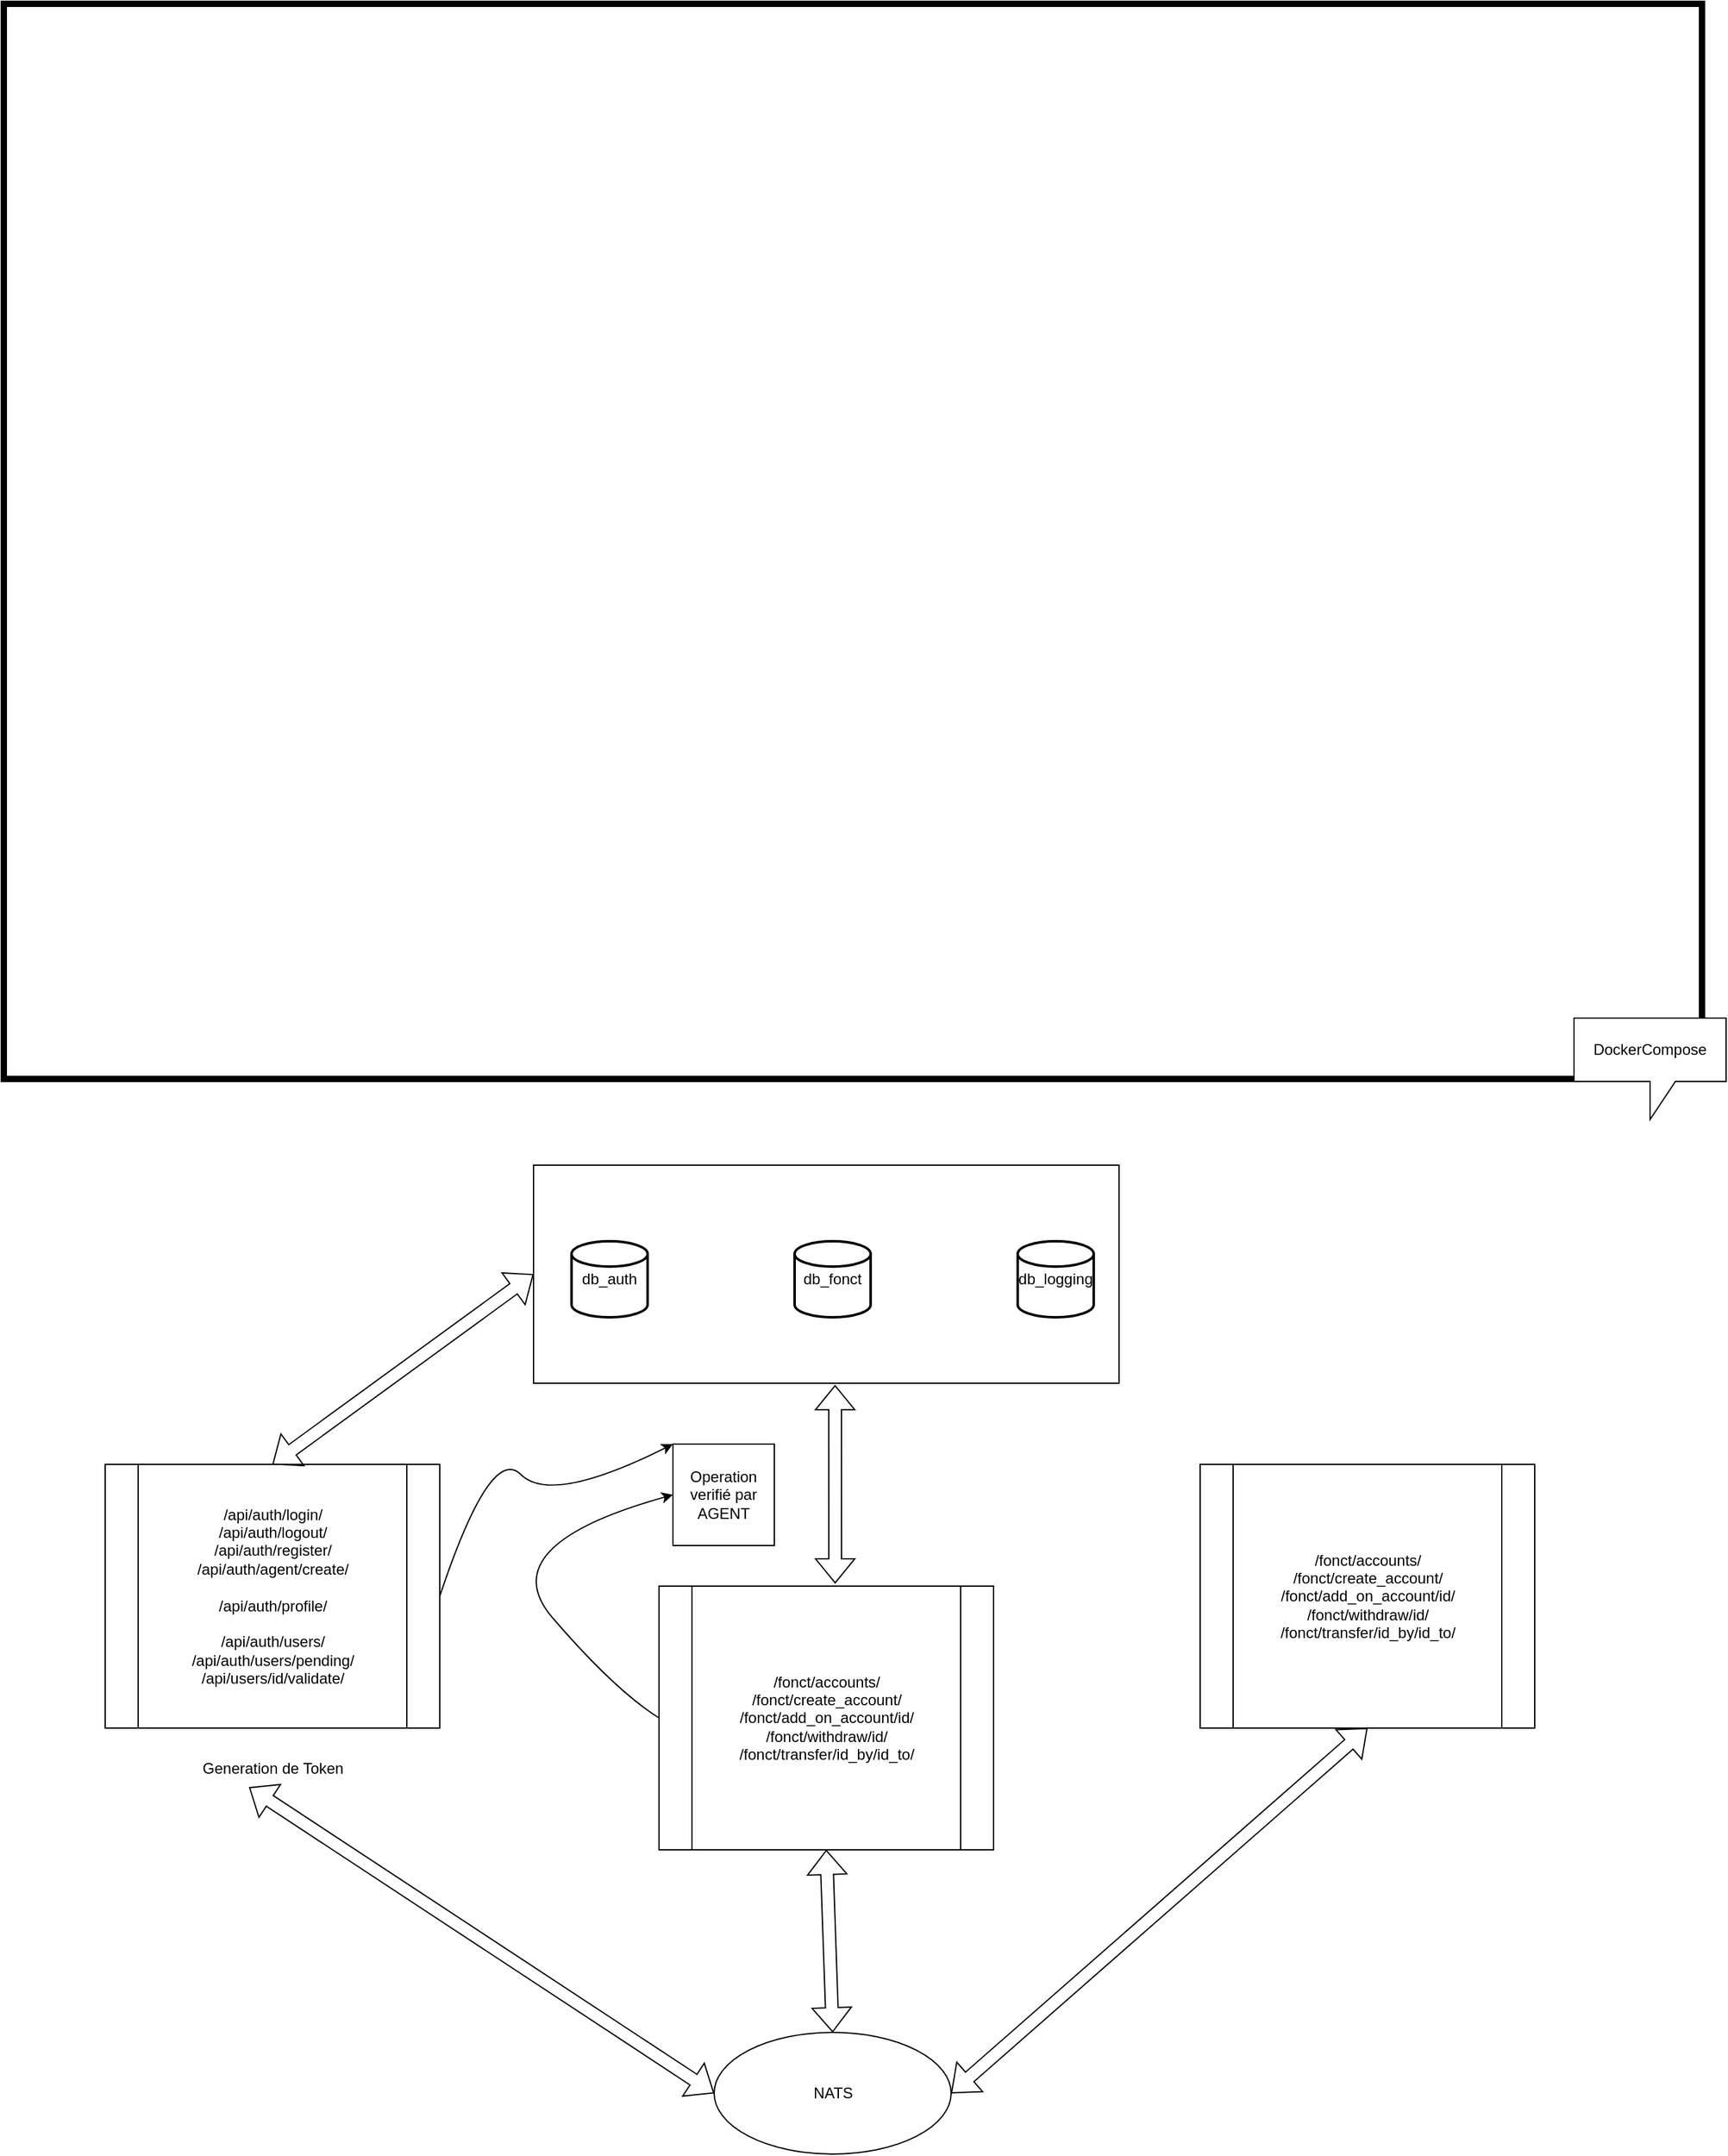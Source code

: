 <mxfile version="27.0.9">
  <diagram name="Page-1" id="K2SqajzLNQTsDvp8JmF6">
    <mxGraphModel dx="1612" dy="1774" grid="1" gridSize="16" guides="1" tooltips="1" connect="1" arrows="1" fold="1" page="1" pageScale="1" pageWidth="980" pageHeight="1390" math="0" shadow="0">
      <root>
        <mxCell id="0" />
        <mxCell id="1" parent="0" />
        <mxCell id="Z0aOPZkujFgV53p4emnq-3" value="" style="rounded=0;whiteSpace=wrap;html=1;" vertex="1" parent="1">
          <mxGeometry x="322" y="36" width="462" height="172" as="geometry" />
        </mxCell>
        <mxCell id="Z0aOPZkujFgV53p4emnq-1" value="db_auth" style="strokeWidth=2;html=1;shape=mxgraph.flowchart.database;whiteSpace=wrap;" vertex="1" parent="1">
          <mxGeometry x="352" y="96" width="60" height="60" as="geometry" />
        </mxCell>
        <mxCell id="Z0aOPZkujFgV53p4emnq-2" value="db_fonct" style="strokeWidth=2;html=1;shape=mxgraph.flowchart.database;whiteSpace=wrap;" vertex="1" parent="1">
          <mxGeometry x="528" y="96" width="60" height="60" as="geometry" />
        </mxCell>
        <mxCell id="Z0aOPZkujFgV53p4emnq-4" value="/api/auth/login/&lt;br&gt;/api/auth/logout/&lt;br&gt;&lt;div&gt;/api/auth/register/&lt;br&gt;/api/auth/agent/create/&lt;br&gt;&lt;br&gt;/api/auth/profile/&lt;br&gt;&lt;br&gt;/api/auth/users/&lt;br&gt;/api/auth/users/pending/&lt;br&gt;/api/users/id/validate/&lt;/div&gt;" style="shape=process;whiteSpace=wrap;html=1;backgroundOutline=1;" vertex="1" parent="1">
          <mxGeometry x="-16" y="272" width="264" height="208" as="geometry" />
        </mxCell>
        <mxCell id="Z0aOPZkujFgV53p4emnq-9" value="" style="shape=flexArrow;endArrow=classic;startArrow=classic;html=1;rounded=0;exitX=0.5;exitY=0;exitDx=0;exitDy=0;entryX=0;entryY=0.5;entryDx=0;entryDy=0;" edge="1" parent="1" source="Z0aOPZkujFgV53p4emnq-4" target="Z0aOPZkujFgV53p4emnq-3">
          <mxGeometry width="100" height="100" relative="1" as="geometry">
            <mxPoint x="320" y="292" as="sourcePoint" />
            <mxPoint x="420" y="192" as="targetPoint" />
          </mxGeometry>
        </mxCell>
        <mxCell id="Z0aOPZkujFgV53p4emnq-10" value="Generation de Token" style="text;html=1;align=center;verticalAlign=middle;resizable=0;points=[];autosize=1;strokeColor=none;fillColor=none;" vertex="1" parent="1">
          <mxGeometry x="44" y="496" width="144" height="32" as="geometry" />
        </mxCell>
        <mxCell id="Z0aOPZkujFgV53p4emnq-12" value="db_logging" style="strokeWidth=2;html=1;shape=mxgraph.flowchart.database;whiteSpace=wrap;" vertex="1" parent="1">
          <mxGeometry x="704" y="96" width="60" height="60" as="geometry" />
        </mxCell>
        <mxCell id="Z0aOPZkujFgV53p4emnq-13" value="/fonct/accounts/&lt;br&gt;/fonct/create_account/&lt;br&gt;/fonct/add_on_account/id/&lt;br&gt;/fonct/withdraw/id/&lt;br&gt;/fonct/transfer/id_by/id_to/" style="shape=process;whiteSpace=wrap;html=1;backgroundOutline=1;" vertex="1" parent="1">
          <mxGeometry x="421" y="368" width="264" height="208" as="geometry" />
        </mxCell>
        <mxCell id="Z0aOPZkujFgV53p4emnq-14" value="Operation verifié par AGENT" style="whiteSpace=wrap;html=1;aspect=fixed;" vertex="1" parent="1">
          <mxGeometry x="432" y="256" width="80" height="80" as="geometry" />
        </mxCell>
        <mxCell id="Z0aOPZkujFgV53p4emnq-15" value="" style="curved=1;endArrow=classic;html=1;rounded=0;exitX=0;exitY=0.5;exitDx=0;exitDy=0;entryX=0;entryY=0.5;entryDx=0;entryDy=0;" edge="1" parent="1" source="Z0aOPZkujFgV53p4emnq-13" target="Z0aOPZkujFgV53p4emnq-14">
          <mxGeometry width="50" height="50" relative="1" as="geometry">
            <mxPoint x="336" y="450" as="sourcePoint" />
            <mxPoint x="512" y="288" as="targetPoint" />
            <Array as="points">
              <mxPoint x="386" y="450" />
              <mxPoint x="288" y="336" />
            </Array>
          </mxGeometry>
        </mxCell>
        <mxCell id="Z0aOPZkujFgV53p4emnq-16" value="" style="shape=flexArrow;endArrow=classic;startArrow=classic;html=1;rounded=0;entryX=0.515;entryY=1.008;entryDx=0;entryDy=0;entryPerimeter=0;" edge="1" parent="1" target="Z0aOPZkujFgV53p4emnq-3">
          <mxGeometry width="100" height="100" relative="1" as="geometry">
            <mxPoint x="560" y="366" as="sourcePoint" />
            <mxPoint x="606" y="256" as="targetPoint" />
          </mxGeometry>
        </mxCell>
        <mxCell id="Z0aOPZkujFgV53p4emnq-17" value="" style="curved=1;endArrow=classic;html=1;rounded=0;exitX=1;exitY=0.5;exitDx=0;exitDy=0;entryX=0;entryY=0;entryDx=0;entryDy=0;" edge="1" parent="1" source="Z0aOPZkujFgV53p4emnq-4" target="Z0aOPZkujFgV53p4emnq-14">
          <mxGeometry width="50" height="50" relative="1" as="geometry">
            <mxPoint x="336" y="354" as="sourcePoint" />
            <mxPoint x="386" y="304" as="targetPoint" />
            <Array as="points">
              <mxPoint x="288" y="256" />
              <mxPoint x="336" y="304" />
            </Array>
          </mxGeometry>
        </mxCell>
        <mxCell id="Z0aOPZkujFgV53p4emnq-18" value="" style="rounded=0;whiteSpace=wrap;html=1;fillColor=none;strokeWidth=5;" vertex="1" parent="1">
          <mxGeometry x="-96" y="-880" width="1340" height="848" as="geometry" />
        </mxCell>
        <mxCell id="Z0aOPZkujFgV53p4emnq-19" value="DockerCompose" style="shape=callout;whiteSpace=wrap;html=1;perimeter=calloutPerimeter;" vertex="1" parent="1">
          <mxGeometry x="1143" y="-80" width="120" height="80" as="geometry" />
        </mxCell>
        <mxCell id="Z0aOPZkujFgV53p4emnq-20" value="/fonct/accounts/&lt;br&gt;/fonct/create_account/&lt;br&gt;/fonct/add_on_account/id/&lt;br&gt;/fonct/withdraw/id/&lt;br&gt;/fonct/transfer/id_by/id_to/" style="shape=process;whiteSpace=wrap;html=1;backgroundOutline=1;" vertex="1" parent="1">
          <mxGeometry x="848" y="272" width="264" height="208" as="geometry" />
        </mxCell>
        <mxCell id="Z0aOPZkujFgV53p4emnq-21" value="NATS" style="ellipse;whiteSpace=wrap;html=1;" vertex="1" parent="1">
          <mxGeometry x="464.5" y="720" width="187" height="96" as="geometry" />
        </mxCell>
        <mxCell id="Z0aOPZkujFgV53p4emnq-22" value="" style="shape=flexArrow;endArrow=classic;startArrow=classic;html=1;rounded=0;exitX=0;exitY=0.5;exitDx=0;exitDy=0;entryX=0.372;entryY=0.959;entryDx=0;entryDy=0;entryPerimeter=0;" edge="1" parent="1" source="Z0aOPZkujFgV53p4emnq-21" target="Z0aOPZkujFgV53p4emnq-10">
          <mxGeometry width="100" height="100" relative="1" as="geometry">
            <mxPoint x="496" y="532" as="sourcePoint" />
            <mxPoint x="176" y="944" as="targetPoint" />
          </mxGeometry>
        </mxCell>
        <mxCell id="Z0aOPZkujFgV53p4emnq-23" value="" style="shape=flexArrow;endArrow=classic;startArrow=classic;html=1;rounded=0;exitX=0.5;exitY=0;exitDx=0;exitDy=0;entryX=0.5;entryY=1;entryDx=0;entryDy=0;" edge="1" parent="1" source="Z0aOPZkujFgV53p4emnq-21" target="Z0aOPZkujFgV53p4emnq-13">
          <mxGeometry width="100" height="100" relative="1" as="geometry">
            <mxPoint x="815" y="897" as="sourcePoint" />
            <mxPoint x="448" y="656" as="targetPoint" />
          </mxGeometry>
        </mxCell>
        <mxCell id="Z0aOPZkujFgV53p4emnq-24" value="" style="shape=flexArrow;endArrow=classic;startArrow=classic;html=1;rounded=0;exitX=0.5;exitY=1;exitDx=0;exitDy=0;entryX=1;entryY=0.5;entryDx=0;entryDy=0;" edge="1" parent="1" source="Z0aOPZkujFgV53p4emnq-20" target="Z0aOPZkujFgV53p4emnq-21">
          <mxGeometry width="100" height="100" relative="1" as="geometry">
            <mxPoint x="1199" y="929" as="sourcePoint" />
            <mxPoint x="832" y="688" as="targetPoint" />
          </mxGeometry>
        </mxCell>
      </root>
    </mxGraphModel>
  </diagram>
</mxfile>

